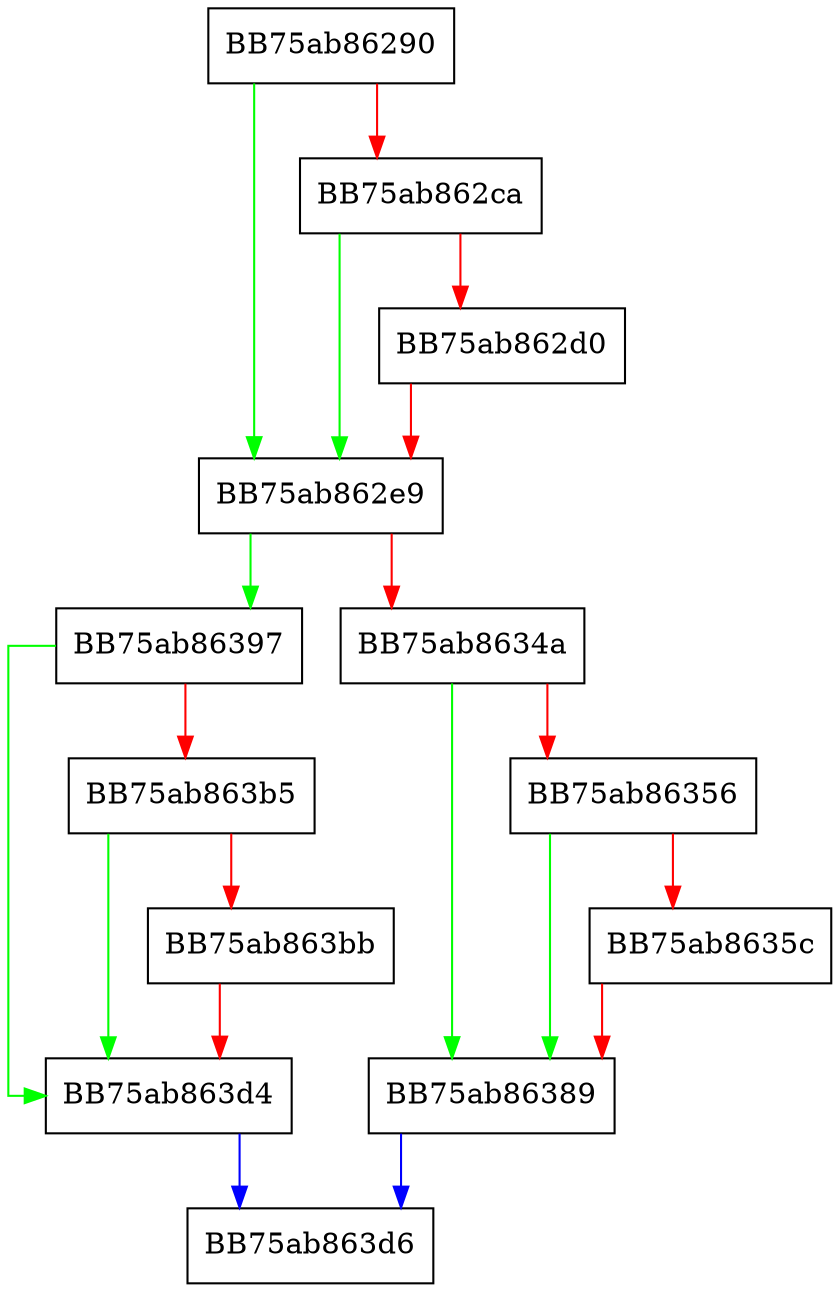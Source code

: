 digraph DeleteSnapshots {
  node [shape="box"];
  graph [splines=ortho];
  BB75ab86290 -> BB75ab862e9 [color="green"];
  BB75ab86290 -> BB75ab862ca [color="red"];
  BB75ab862ca -> BB75ab862e9 [color="green"];
  BB75ab862ca -> BB75ab862d0 [color="red"];
  BB75ab862d0 -> BB75ab862e9 [color="red"];
  BB75ab862e9 -> BB75ab86397 [color="green"];
  BB75ab862e9 -> BB75ab8634a [color="red"];
  BB75ab8634a -> BB75ab86389 [color="green"];
  BB75ab8634a -> BB75ab86356 [color="red"];
  BB75ab86356 -> BB75ab86389 [color="green"];
  BB75ab86356 -> BB75ab8635c [color="red"];
  BB75ab8635c -> BB75ab86389 [color="red"];
  BB75ab86389 -> BB75ab863d6 [color="blue"];
  BB75ab86397 -> BB75ab863d4 [color="green"];
  BB75ab86397 -> BB75ab863b5 [color="red"];
  BB75ab863b5 -> BB75ab863d4 [color="green"];
  BB75ab863b5 -> BB75ab863bb [color="red"];
  BB75ab863bb -> BB75ab863d4 [color="red"];
  BB75ab863d4 -> BB75ab863d6 [color="blue"];
}